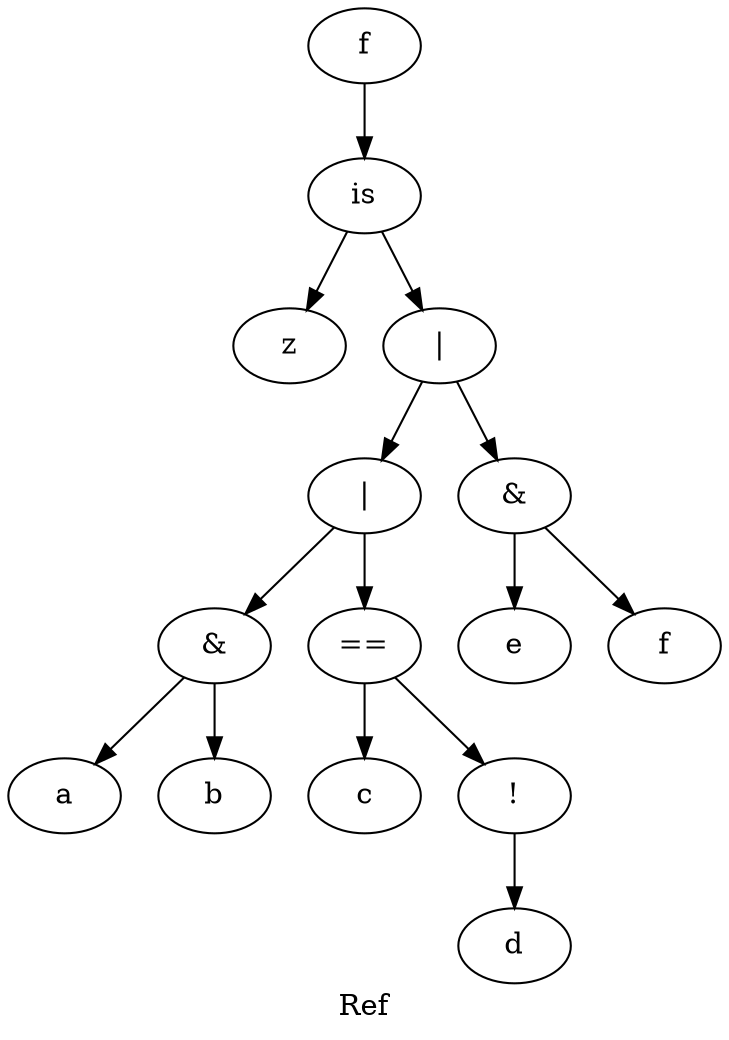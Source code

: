 digraph grafo {
  label="Ref";
  88167088652352 [ label="f" ];
  88167088652352 -> 88167088653024;
  88167088653024 [ label="is" ];
  88167088653024 -> 88167088652976;
  88167088652976 [ label="z" ];
  88167088653024 -> 88167088652928;
  88167088652928 [ label="|" ];
  88167088652928 -> 88167088652736;
  88167088652736 [ label="|" ];
  88167088652736 -> 88167088652496;
  88167088652496 [ label="&" ];
  88167088652496 -> 88167088652400;
  88167088652400 [ label="a" ];
  88167088652496 -> 88167088652448;
  88167088652448 [ label="b" ];
  88167088652736 -> 88167088652688;
  88167088652688 [ label="==" ];
  88167088652688 -> 88167088652544;
  88167088652544 [ label="c" ];
  88167088652688 -> 88167088652640;
  88167088652640 [ label="!" ];
  88167088652640 -> 88167088652592;
  88167088652592 [ label="d" ];
  88167088652928 -> 88167088652880;
  88167088652880 [ label="&" ];
  88167088652880 -> 88167088652784;
  88167088652784 [ label="e" ];
  88167088652880 -> 88167088652832;
  88167088652832 [ label="f" ];
}
